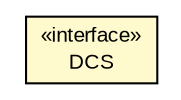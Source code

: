 #!/usr/local/bin/dot
#
# Class diagram 
# Generated by UMLGraph version R5_6-24-gf6e263 (http://www.umlgraph.org/)
#

digraph G {
	edge [fontname="arial",fontsize=10,labelfontname="arial",labelfontsize=10];
	node [fontname="arial",fontsize=10,shape=plaintext];
	nodesep=0.25;
	ranksep=0.5;
	// org.miloss.fgsms.services.interfaces.datacollector.DCS
	c64738 [label=<<table title="org.miloss.fgsms.services.interfaces.datacollector.DCS" border="0" cellborder="1" cellspacing="0" cellpadding="2" port="p" bgcolor="lemonChiffon" href="./DCS.html">
		<tr><td><table border="0" cellspacing="0" cellpadding="1">
<tr><td align="center" balign="center"> &#171;interface&#187; </td></tr>
<tr><td align="center" balign="center"> DCS </td></tr>
		</table></td></tr>
		</table>>, URL="./DCS.html", fontname="arial", fontcolor="black", fontsize=10.0];
}

